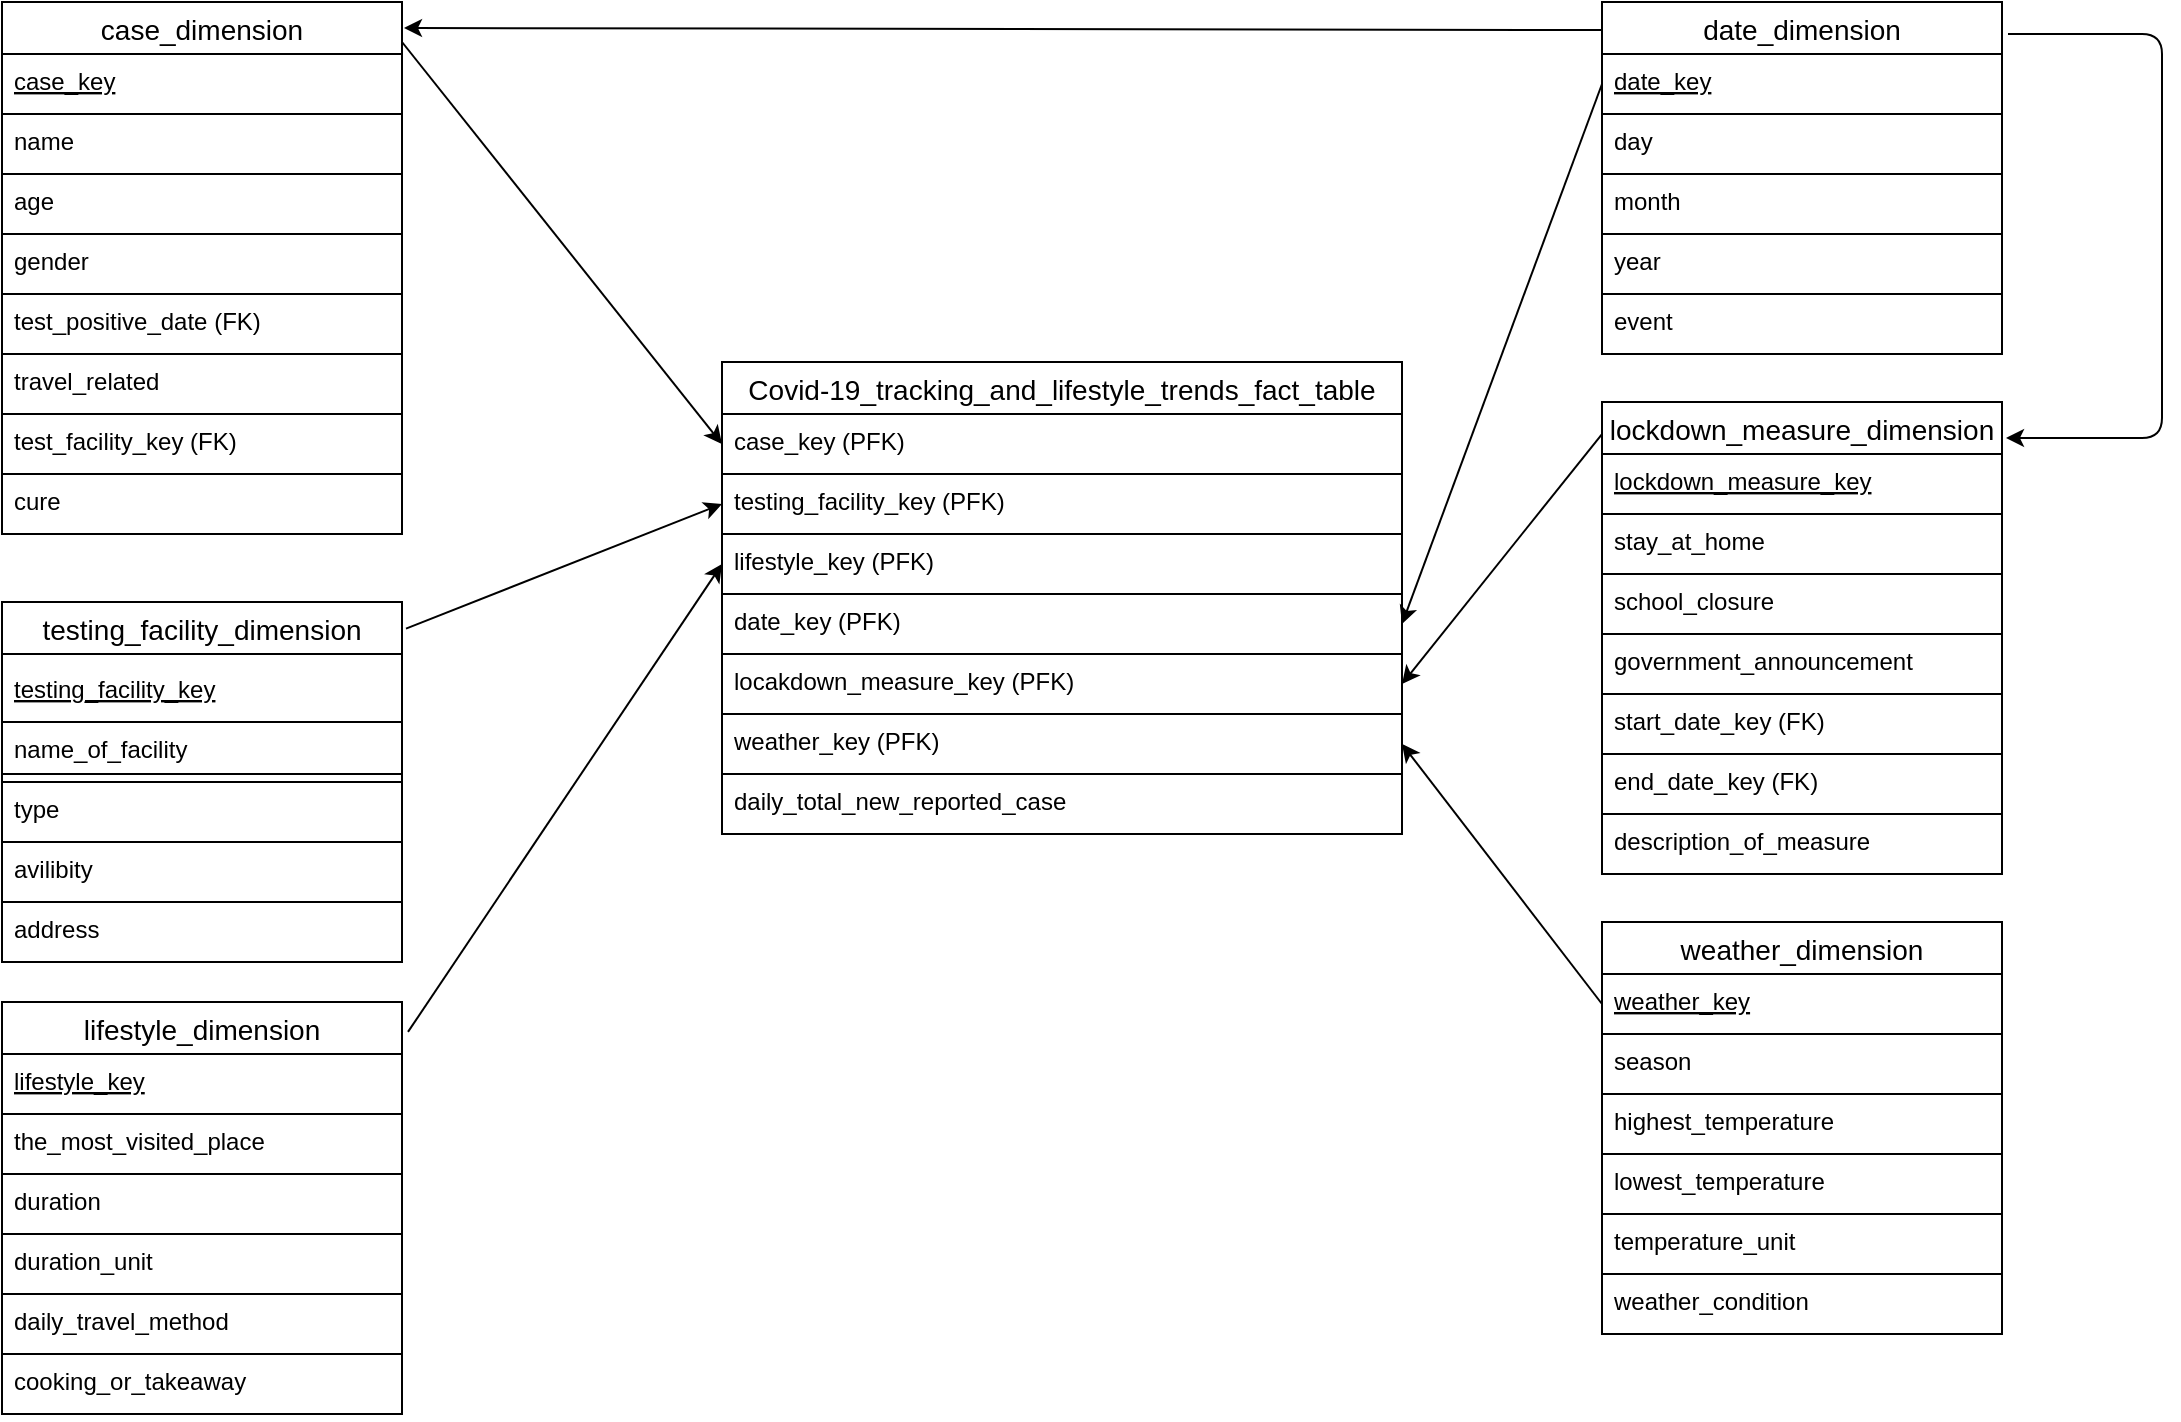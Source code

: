 <mxfile version="14.2.9" type="device"><diagram id="dz6xIxUTPChzt6p6Pduo" name="Page-1"><mxGraphModel dx="2253" dy="825" grid="1" gridSize="10" guides="1" tooltips="1" connect="1" arrows="1" fold="1" page="1" pageScale="1" pageWidth="827" pageHeight="1169" math="0" shadow="0"><root><mxCell id="0"/><mxCell id="1" parent="0"/><mxCell id="D1vmlfA4H6UJHauztGas-2" value="case_dimension" style="swimlane;fontStyle=0;childLayout=stackLayout;horizontal=1;startSize=26;horizontalStack=0;resizeParent=1;resizeParentMax=0;resizeLast=0;collapsible=1;marginBottom=0;align=center;fontSize=14;" vertex="1" parent="1"><mxGeometry x="-600" y="220" width="200" height="116" as="geometry"/></mxCell><mxCell id="D1vmlfA4H6UJHauztGas-3" value="case_key" style="text;strokeColor=none;fillColor=none;spacingLeft=4;spacingRight=4;overflow=hidden;rotatable=0;points=[[0,0.5],[1,0.5]];portConstraint=eastwest;fontSize=12;fontStyle=4" vertex="1" parent="D1vmlfA4H6UJHauztGas-2"><mxGeometry y="26" width="200" height="30" as="geometry"/></mxCell><mxCell id="D1vmlfA4H6UJHauztGas-4" value="name" style="text;spacingLeft=4;spacingRight=4;overflow=hidden;rotatable=0;points=[[0,0.5],[1,0.5]];portConstraint=eastwest;fontSize=12;strokeColor=#000000;" vertex="1" parent="D1vmlfA4H6UJHauztGas-2"><mxGeometry y="56" width="200" height="30" as="geometry"/></mxCell><mxCell id="D1vmlfA4H6UJHauztGas-5" value="age" style="text;fillColor=none;spacingLeft=4;spacingRight=4;overflow=hidden;rotatable=0;points=[[0,0.5],[1,0.5]];portConstraint=eastwest;fontSize=12;strokeColor=#000000;" vertex="1" parent="D1vmlfA4H6UJHauztGas-2"><mxGeometry y="86" width="200" height="30" as="geometry"/></mxCell><mxCell id="D1vmlfA4H6UJHauztGas-6" value="gender" style="text;fillColor=none;spacingLeft=4;spacingRight=4;overflow=hidden;rotatable=0;points=[[0,0.5],[1,0.5]];portConstraint=eastwest;fontSize=12;strokeColor=#000000;rounded=0;" vertex="1" parent="1"><mxGeometry x="-600" y="336" width="200" height="30" as="geometry"/></mxCell><mxCell id="D1vmlfA4H6UJHauztGas-7" value="test_positive_date (FK)" style="text;fillColor=none;spacingLeft=4;spacingRight=4;overflow=hidden;rotatable=0;points=[[0,0.5],[1,0.5]];portConstraint=eastwest;fontSize=12;strokeColor=#000000;rounded=0;" vertex="1" parent="1"><mxGeometry x="-600" y="366" width="200" height="30" as="geometry"/></mxCell><mxCell id="D1vmlfA4H6UJHauztGas-9" value="travel_related" style="text;fillColor=none;spacingLeft=4;spacingRight=4;overflow=hidden;rotatable=0;points=[[0,0.5],[1,0.5]];portConstraint=eastwest;fontSize=12;strokeColor=#000000;rounded=0;" vertex="1" parent="1"><mxGeometry x="-600" y="396" width="200" height="30" as="geometry"/></mxCell><mxCell id="D1vmlfA4H6UJHauztGas-10" value="test_facility_key (FK)" style="text;fillColor=none;spacingLeft=4;spacingRight=4;overflow=hidden;rotatable=0;points=[[0,0.5],[1,0.5]];portConstraint=eastwest;fontSize=12;strokeColor=#000000;rounded=0;" vertex="1" parent="1"><mxGeometry x="-600" y="426" width="200" height="30" as="geometry"/></mxCell><mxCell id="D1vmlfA4H6UJHauztGas-11" value="testing_facility_dimension" style="swimlane;fontStyle=0;childLayout=stackLayout;horizontal=1;startSize=26;horizontalStack=0;resizeParent=1;resizeParentMax=0;resizeLast=0;collapsible=1;marginBottom=0;align=center;fontSize=14;" vertex="1" parent="1"><mxGeometry x="-600" y="520" width="200" height="86" as="geometry"/></mxCell><mxCell id="D1vmlfA4H6UJHauztGas-19" value="lifestyle_dimension" style="swimlane;fontStyle=0;childLayout=stackLayout;horizontal=1;startSize=26;horizontalStack=0;resizeParent=1;resizeParentMax=0;resizeLast=0;collapsible=1;marginBottom=0;align=center;fontSize=14;" vertex="1" parent="1"><mxGeometry x="-600" y="720" width="200" height="116" as="geometry"/></mxCell><mxCell id="D1vmlfA4H6UJHauztGas-20" value="lifestyle_key" style="text;strokeColor=none;fillColor=none;spacingLeft=4;spacingRight=4;overflow=hidden;rotatable=0;points=[[0,0.5],[1,0.5]];portConstraint=eastwest;fontSize=12;fontStyle=4" vertex="1" parent="D1vmlfA4H6UJHauztGas-19"><mxGeometry y="26" width="200" height="30" as="geometry"/></mxCell><mxCell id="D1vmlfA4H6UJHauztGas-21" value="the_most_visited_place" style="text;spacingLeft=4;spacingRight=4;overflow=hidden;rotatable=0;points=[[0,0.5],[1,0.5]];portConstraint=eastwest;fontSize=12;strokeColor=#000000;" vertex="1" parent="D1vmlfA4H6UJHauztGas-19"><mxGeometry y="56" width="200" height="30" as="geometry"/></mxCell><mxCell id="D1vmlfA4H6UJHauztGas-22" value="duration" style="text;fillColor=none;spacingLeft=4;spacingRight=4;overflow=hidden;rotatable=0;points=[[0,0.5],[1,0.5]];portConstraint=eastwest;fontSize=12;strokeColor=#000000;" vertex="1" parent="D1vmlfA4H6UJHauztGas-19"><mxGeometry y="86" width="200" height="30" as="geometry"/></mxCell><mxCell id="D1vmlfA4H6UJHauztGas-23" value="duration_unit" style="text;fillColor=none;spacingLeft=4;spacingRight=4;overflow=hidden;rotatable=0;points=[[0,0.5],[1,0.5]];portConstraint=eastwest;fontSize=12;strokeColor=#000000;rounded=0;" vertex="1" parent="1"><mxGeometry x="-600" y="836" width="200" height="30" as="geometry"/></mxCell><mxCell id="D1vmlfA4H6UJHauztGas-24" value="cooking_or_takeaway" style="text;fillColor=none;spacingLeft=4;spacingRight=4;overflow=hidden;rotatable=0;points=[[0,0.5],[1,0.5]];portConstraint=eastwest;fontSize=12;strokeColor=#000000;rounded=0;" vertex="1" parent="1"><mxGeometry x="-600" y="896" width="200" height="30" as="geometry"/></mxCell><mxCell id="D1vmlfA4H6UJHauztGas-25" value="daily_travel_method" style="text;fillColor=none;spacingLeft=4;spacingRight=4;overflow=hidden;rotatable=0;points=[[0,0.5],[1,0.5]];portConstraint=eastwest;fontSize=12;strokeColor=#000000;rounded=0;" vertex="1" parent="1"><mxGeometry x="-600" y="866" width="200" height="30" as="geometry"/></mxCell><mxCell id="D1vmlfA4H6UJHauztGas-26" value="date_dimension" style="swimlane;fontStyle=0;childLayout=stackLayout;horizontal=1;startSize=26;horizontalStack=0;resizeParent=1;resizeParentMax=0;resizeLast=0;collapsible=1;marginBottom=0;align=center;fontSize=14;" vertex="1" parent="1"><mxGeometry x="200" y="220" width="200" height="116" as="geometry"/></mxCell><mxCell id="D1vmlfA4H6UJHauztGas-27" value="date_key" style="text;strokeColor=none;fillColor=none;spacingLeft=4;spacingRight=4;overflow=hidden;rotatable=0;points=[[0,0.5],[1,0.5]];portConstraint=eastwest;fontSize=12;fontStyle=4" vertex="1" parent="D1vmlfA4H6UJHauztGas-26"><mxGeometry y="26" width="200" height="30" as="geometry"/></mxCell><mxCell id="D1vmlfA4H6UJHauztGas-28" value="day" style="text;spacingLeft=4;spacingRight=4;overflow=hidden;rotatable=0;points=[[0,0.5],[1,0.5]];portConstraint=eastwest;fontSize=12;strokeColor=#000000;" vertex="1" parent="D1vmlfA4H6UJHauztGas-26"><mxGeometry y="56" width="200" height="30" as="geometry"/></mxCell><mxCell id="D1vmlfA4H6UJHauztGas-29" value="month" style="text;fillColor=none;spacingLeft=4;spacingRight=4;overflow=hidden;rotatable=0;points=[[0,0.5],[1,0.5]];portConstraint=eastwest;fontSize=12;strokeColor=#000000;" vertex="1" parent="D1vmlfA4H6UJHauztGas-26"><mxGeometry y="86" width="200" height="30" as="geometry"/></mxCell><mxCell id="D1vmlfA4H6UJHauztGas-30" value="year" style="text;fillColor=none;spacingLeft=4;spacingRight=4;overflow=hidden;rotatable=0;points=[[0,0.5],[1,0.5]];portConstraint=eastwest;fontSize=12;strokeColor=#000000;rounded=0;" vertex="1" parent="1"><mxGeometry x="200" y="336" width="200" height="30" as="geometry"/></mxCell><mxCell id="D1vmlfA4H6UJHauztGas-31" value="event" style="text;fillColor=none;spacingLeft=4;spacingRight=4;overflow=hidden;rotatable=0;points=[[0,0.5],[1,0.5]];portConstraint=eastwest;fontSize=12;strokeColor=#000000;rounded=0;" vertex="1" parent="1"><mxGeometry x="200" y="366" width="200" height="30" as="geometry"/></mxCell><mxCell id="D1vmlfA4H6UJHauztGas-32" value="lockdown_measure_dimension" style="swimlane;fontStyle=0;childLayout=stackLayout;horizontal=1;startSize=26;horizontalStack=0;resizeParent=1;resizeParentMax=0;resizeLast=0;collapsible=1;marginBottom=0;align=center;fontSize=14;" vertex="1" parent="1"><mxGeometry x="200" y="420" width="200" height="116" as="geometry"/></mxCell><mxCell id="D1vmlfA4H6UJHauztGas-33" value="lockdown_measure_key" style="text;strokeColor=none;fillColor=none;spacingLeft=4;spacingRight=4;overflow=hidden;rotatable=0;points=[[0,0.5],[1,0.5]];portConstraint=eastwest;fontSize=12;fontStyle=4" vertex="1" parent="D1vmlfA4H6UJHauztGas-32"><mxGeometry y="26" width="200" height="30" as="geometry"/></mxCell><mxCell id="D1vmlfA4H6UJHauztGas-34" value="stay_at_home" style="text;spacingLeft=4;spacingRight=4;overflow=hidden;rotatable=0;points=[[0,0.5],[1,0.5]];portConstraint=eastwest;fontSize=12;strokeColor=#000000;" vertex="1" parent="D1vmlfA4H6UJHauztGas-32"><mxGeometry y="56" width="200" height="30" as="geometry"/></mxCell><mxCell id="D1vmlfA4H6UJHauztGas-35" value="school_closure" style="text;fillColor=none;spacingLeft=4;spacingRight=4;overflow=hidden;rotatable=0;points=[[0,0.5],[1,0.5]];portConstraint=eastwest;fontSize=12;strokeColor=#000000;" vertex="1" parent="D1vmlfA4H6UJHauztGas-32"><mxGeometry y="86" width="200" height="30" as="geometry"/></mxCell><mxCell id="D1vmlfA4H6UJHauztGas-36" value="government_announcement" style="text;fillColor=none;spacingLeft=4;spacingRight=4;overflow=hidden;rotatable=0;points=[[0,0.5],[1,0.5]];portConstraint=eastwest;fontSize=12;strokeColor=#000000;rounded=0;" vertex="1" parent="1"><mxGeometry x="200" y="536" width="200" height="30" as="geometry"/></mxCell><mxCell id="D1vmlfA4H6UJHauztGas-37" value="start_date_key (FK)" style="text;fillColor=none;spacingLeft=4;spacingRight=4;overflow=hidden;rotatable=0;points=[[0,0.5],[1,0.5]];portConstraint=eastwest;fontSize=12;strokeColor=#000000;rounded=0;" vertex="1" parent="1"><mxGeometry x="200" y="566" width="200" height="30" as="geometry"/></mxCell><mxCell id="D1vmlfA4H6UJHauztGas-38" value="description_of_measure" style="text;fillColor=none;spacingLeft=4;spacingRight=4;overflow=hidden;rotatable=0;points=[[0,0.5],[1,0.5]];portConstraint=eastwest;fontSize=12;strokeColor=#000000;rounded=0;" vertex="1" parent="1"><mxGeometry x="200" y="626" width="200" height="30" as="geometry"/></mxCell><mxCell id="D1vmlfA4H6UJHauztGas-39" value="end_date_key (FK)" style="text;fillColor=none;spacingLeft=4;spacingRight=4;overflow=hidden;rotatable=0;points=[[0,0.5],[1,0.5]];portConstraint=eastwest;fontSize=12;strokeColor=#000000;rounded=0;" vertex="1" parent="1"><mxGeometry x="200" y="596" width="200" height="30" as="geometry"/></mxCell><mxCell id="D1vmlfA4H6UJHauztGas-40" value="weather_dimension" style="swimlane;fontStyle=0;childLayout=stackLayout;horizontal=1;startSize=26;horizontalStack=0;resizeParent=1;resizeParentMax=0;resizeLast=0;collapsible=1;marginBottom=0;align=center;fontSize=14;" vertex="1" parent="1"><mxGeometry x="200" y="680" width="200" height="116" as="geometry"/></mxCell><mxCell id="D1vmlfA4H6UJHauztGas-41" value="weather_key" style="text;strokeColor=none;fillColor=none;spacingLeft=4;spacingRight=4;overflow=hidden;rotatable=0;points=[[0,0.5],[1,0.5]];portConstraint=eastwest;fontSize=12;fontStyle=4" vertex="1" parent="D1vmlfA4H6UJHauztGas-40"><mxGeometry y="26" width="200" height="30" as="geometry"/></mxCell><mxCell id="D1vmlfA4H6UJHauztGas-42" value="season" style="text;spacingLeft=4;spacingRight=4;overflow=hidden;rotatable=0;points=[[0,0.5],[1,0.5]];portConstraint=eastwest;fontSize=12;strokeColor=#000000;" vertex="1" parent="D1vmlfA4H6UJHauztGas-40"><mxGeometry y="56" width="200" height="30" as="geometry"/></mxCell><mxCell id="D1vmlfA4H6UJHauztGas-43" value="highest_temperature" style="text;fillColor=none;spacingLeft=4;spacingRight=4;overflow=hidden;rotatable=0;points=[[0,0.5],[1,0.5]];portConstraint=eastwest;fontSize=12;strokeColor=#000000;" vertex="1" parent="D1vmlfA4H6UJHauztGas-40"><mxGeometry y="86" width="200" height="30" as="geometry"/></mxCell><mxCell id="D1vmlfA4H6UJHauztGas-44" value="lowest_temperature" style="text;fillColor=none;spacingLeft=4;spacingRight=4;overflow=hidden;rotatable=0;points=[[0,0.5],[1,0.5]];portConstraint=eastwest;fontSize=12;strokeColor=#000000;rounded=0;" vertex="1" parent="1"><mxGeometry x="200" y="796" width="200" height="30" as="geometry"/></mxCell><mxCell id="D1vmlfA4H6UJHauztGas-45" value="weather_condition" style="text;fillColor=none;spacingLeft=4;spacingRight=4;overflow=hidden;rotatable=0;points=[[0,0.5],[1,0.5]];portConstraint=eastwest;fontSize=12;strokeColor=#000000;rounded=0;" vertex="1" parent="1"><mxGeometry x="200" y="856" width="200" height="30" as="geometry"/></mxCell><mxCell id="D1vmlfA4H6UJHauztGas-46" value="Covid-19_tracking_and_lifestyle_trends_fact_table" style="swimlane;fontStyle=0;childLayout=stackLayout;horizontal=1;startSize=26;horizontalStack=0;resizeParent=1;resizeParentMax=0;resizeLast=0;collapsible=1;marginBottom=0;align=center;fontSize=14;" vertex="1" parent="1"><mxGeometry x="-240" y="400" width="340" height="116" as="geometry"/></mxCell><mxCell id="D1vmlfA4H6UJHauztGas-47" value="case_key (PFK)" style="text;strokeColor=none;fillColor=none;spacingLeft=4;spacingRight=4;overflow=hidden;rotatable=0;points=[[0,0.5],[1,0.5]];portConstraint=eastwest;fontSize=12;fontStyle=0" vertex="1" parent="D1vmlfA4H6UJHauztGas-46"><mxGeometry y="26" width="340" height="30" as="geometry"/></mxCell><mxCell id="D1vmlfA4H6UJHauztGas-48" value="testing_facility_key (PFK)" style="text;spacingLeft=4;spacingRight=4;overflow=hidden;rotatable=0;points=[[0,0.5],[1,0.5]];portConstraint=eastwest;fontSize=12;strokeColor=#000000;" vertex="1" parent="D1vmlfA4H6UJHauztGas-46"><mxGeometry y="56" width="340" height="30" as="geometry"/></mxCell><mxCell id="D1vmlfA4H6UJHauztGas-49" value="lifestyle_key (PFK)" style="text;fillColor=none;spacingLeft=4;spacingRight=4;overflow=hidden;rotatable=0;points=[[0,0.5],[1,0.5]];portConstraint=eastwest;fontSize=12;strokeColor=#000000;" vertex="1" parent="D1vmlfA4H6UJHauztGas-46"><mxGeometry y="86" width="340" height="30" as="geometry"/></mxCell><mxCell id="D1vmlfA4H6UJHauztGas-50" value="date_key (PFK)" style="text;fillColor=none;spacingLeft=4;spacingRight=4;overflow=hidden;rotatable=0;points=[[0,0.5],[1,0.5]];portConstraint=eastwest;fontSize=12;strokeColor=#000000;rounded=0;" vertex="1" parent="1"><mxGeometry x="-240" y="516" width="340" height="30" as="geometry"/></mxCell><mxCell id="D1vmlfA4H6UJHauztGas-51" value="locakdown_measure_key (PFK)" style="text;fillColor=none;spacingLeft=4;spacingRight=4;overflow=hidden;rotatable=0;points=[[0,0.5],[1,0.5]];portConstraint=eastwest;fontSize=12;strokeColor=#000000;rounded=0;" vertex="1" parent="1"><mxGeometry x="-240" y="546" width="340" height="30" as="geometry"/></mxCell><mxCell id="D1vmlfA4H6UJHauztGas-52" value="daily_total_new_reported_case" style="text;fillColor=none;spacingLeft=4;spacingRight=4;overflow=hidden;rotatable=0;points=[[0,0.5],[1,0.5]];portConstraint=eastwest;fontSize=12;strokeColor=#000000;rounded=0;" vertex="1" parent="1"><mxGeometry x="-240" y="606" width="340" height="30" as="geometry"/></mxCell><mxCell id="D1vmlfA4H6UJHauztGas-53" value="weather_key (PFK)" style="text;fillColor=none;spacingLeft=4;spacingRight=4;overflow=hidden;rotatable=0;points=[[0,0.5],[1,0.5]];portConstraint=eastwest;fontSize=12;strokeColor=#000000;rounded=0;" vertex="1" parent="1"><mxGeometry x="-240" y="576" width="340" height="30" as="geometry"/></mxCell><mxCell id="D1vmlfA4H6UJHauztGas-56" value="" style="endArrow=classic;html=1;entryX=0;entryY=0.5;entryDx=0;entryDy=0;" edge="1" parent="1" target="D1vmlfA4H6UJHauztGas-47"><mxGeometry width="50" height="50" relative="1" as="geometry"><mxPoint x="-400" y="240" as="sourcePoint"/><mxPoint x="-350" y="190" as="targetPoint"/></mxGeometry></mxCell><mxCell id="D1vmlfA4H6UJHauztGas-57" value="" style="endArrow=classic;html=1;entryX=0;entryY=0.5;entryDx=0;entryDy=0;exitX=1.01;exitY=0.155;exitDx=0;exitDy=0;exitPerimeter=0;" edge="1" parent="1" source="D1vmlfA4H6UJHauztGas-11" target="D1vmlfA4H6UJHauztGas-48"><mxGeometry width="50" height="50" relative="1" as="geometry"><mxPoint x="-400" y="540" as="sourcePoint"/><mxPoint x="-270" y="480" as="targetPoint"/></mxGeometry></mxCell><mxCell id="D1vmlfA4H6UJHauztGas-58" value="" style="endArrow=classic;html=1;exitX=1.015;exitY=0.129;exitDx=0;exitDy=0;exitPerimeter=0;entryX=0;entryY=0.5;entryDx=0;entryDy=0;" edge="1" parent="1" source="D1vmlfA4H6UJHauztGas-19" target="D1vmlfA4H6UJHauztGas-49"><mxGeometry width="50" height="50" relative="1" as="geometry"><mxPoint x="-300" y="710" as="sourcePoint"/><mxPoint x="-250" y="660" as="targetPoint"/></mxGeometry></mxCell><mxCell id="D1vmlfA4H6UJHauztGas-59" value="" style="endArrow=classic;html=1;exitX=0;exitY=0.5;exitDx=0;exitDy=0;entryX=1;entryY=0.5;entryDx=0;entryDy=0;" edge="1" parent="1" source="D1vmlfA4H6UJHauztGas-27" target="D1vmlfA4H6UJHauztGas-50"><mxGeometry width="50" height="50" relative="1" as="geometry"><mxPoint x="90" y="270" as="sourcePoint"/><mxPoint x="140" y="220" as="targetPoint"/></mxGeometry></mxCell><mxCell id="D1vmlfA4H6UJHauztGas-60" value="" style="endArrow=classic;html=1;exitX=0;exitY=0.138;exitDx=0;exitDy=0;exitPerimeter=0;entryX=1;entryY=0.5;entryDx=0;entryDy=0;" edge="1" parent="1" source="D1vmlfA4H6UJHauztGas-32" target="D1vmlfA4H6UJHauztGas-51"><mxGeometry width="50" height="50" relative="1" as="geometry"><mxPoint x="10" y="570" as="sourcePoint"/><mxPoint x="60" y="520" as="targetPoint"/></mxGeometry></mxCell><mxCell id="D1vmlfA4H6UJHauztGas-61" value="" style="endArrow=classic;html=1;exitX=0;exitY=0.5;exitDx=0;exitDy=0;entryX=1;entryY=0.5;entryDx=0;entryDy=0;" edge="1" parent="1" source="D1vmlfA4H6UJHauztGas-41" target="D1vmlfA4H6UJHauztGas-53"><mxGeometry width="50" height="50" relative="1" as="geometry"><mxPoint x="90" y="760" as="sourcePoint"/><mxPoint x="140" y="710" as="targetPoint"/></mxGeometry></mxCell><mxCell id="D1vmlfA4H6UJHauztGas-62" value="" style="endArrow=classic;html=1;exitX=1.015;exitY=0.138;exitDx=0;exitDy=0;exitPerimeter=0;entryX=1.01;entryY=0.155;entryDx=0;entryDy=0;entryPerimeter=0;" edge="1" parent="1" source="D1vmlfA4H6UJHauztGas-26" target="D1vmlfA4H6UJHauztGas-32"><mxGeometry width="50" height="50" relative="1" as="geometry"><mxPoint x="10" y="570" as="sourcePoint"/><mxPoint x="480" y="440" as="targetPoint"/><Array as="points"><mxPoint x="480" y="236"/><mxPoint x="480" y="438"/></Array></mxGeometry></mxCell><mxCell id="D1vmlfA4H6UJHauztGas-63" value="" style="endArrow=classic;html=1;exitX=0;exitY=0.121;exitDx=0;exitDy=0;exitPerimeter=0;entryX=1.005;entryY=0.112;entryDx=0;entryDy=0;entryPerimeter=0;" edge="1" parent="1" source="D1vmlfA4H6UJHauztGas-26" target="D1vmlfA4H6UJHauztGas-2"><mxGeometry width="50" height="50" relative="1" as="geometry"><mxPoint x="10" y="570" as="sourcePoint"/><mxPoint x="60" y="520" as="targetPoint"/></mxGeometry></mxCell><mxCell id="D1vmlfA4H6UJHauztGas-65" value="temperature_unit" style="text;fillColor=none;spacingLeft=4;spacingRight=4;overflow=hidden;rotatable=0;points=[[0,0.5],[1,0.5]];portConstraint=eastwest;fontSize=12;strokeColor=#000000;rounded=0;" vertex="1" parent="1"><mxGeometry x="200" y="826" width="200" height="30" as="geometry"/></mxCell><mxCell id="D1vmlfA4H6UJHauztGas-67" value="cure" style="text;fillColor=none;spacingLeft=4;spacingRight=4;overflow=hidden;rotatable=0;points=[[0,0.5],[1,0.5]];portConstraint=eastwest;fontSize=12;strokeColor=#000000;rounded=0;" vertex="1" parent="1"><mxGeometry x="-600" y="456" width="200" height="30" as="geometry"/></mxCell><mxCell id="D1vmlfA4H6UJHauztGas-12" value="testing_facility_key" style="text;strokeColor=none;fillColor=none;spacingLeft=4;spacingRight=4;overflow=hidden;rotatable=0;points=[[0,0.5],[1,0.5]];portConstraint=eastwest;fontSize=12;fontStyle=4" vertex="1" parent="1"><mxGeometry x="-600" y="550" width="200" height="30" as="geometry"/></mxCell><mxCell id="D1vmlfA4H6UJHauztGas-13" value="name_of_facility" style="text;spacingLeft=4;spacingRight=4;overflow=hidden;rotatable=0;points=[[0,0.5],[1,0.5]];portConstraint=eastwest;fontSize=12;strokeColor=#000000;" vertex="1" parent="1"><mxGeometry x="-600" y="580" width="200" height="30" as="geometry"/></mxCell><mxCell id="D1vmlfA4H6UJHauztGas-14" value="type" style="text;fillColor=none;spacingLeft=4;spacingRight=4;overflow=hidden;rotatable=0;points=[[0,0.5],[1,0.5]];portConstraint=eastwest;fontSize=12;strokeColor=#000000;" vertex="1" parent="1"><mxGeometry x="-600" y="610" width="200" height="30" as="geometry"/></mxCell><mxCell id="D1vmlfA4H6UJHauztGas-15" value="avilibity" style="text;fillColor=none;spacingLeft=4;spacingRight=4;overflow=hidden;rotatable=0;points=[[0,0.5],[1,0.5]];portConstraint=eastwest;fontSize=12;strokeColor=#000000;rounded=0;" vertex="1" parent="1"><mxGeometry x="-600" y="640" width="200" height="30" as="geometry"/></mxCell><mxCell id="D1vmlfA4H6UJHauztGas-64" value="address" style="text;fillColor=none;spacingLeft=4;spacingRight=4;overflow=hidden;rotatable=0;points=[[0,0.5],[1,0.5]];portConstraint=eastwest;fontSize=12;strokeColor=#000000;rounded=0;" vertex="1" parent="1"><mxGeometry x="-600" y="670" width="200" height="30" as="geometry"/></mxCell></root></mxGraphModel></diagram></mxfile>